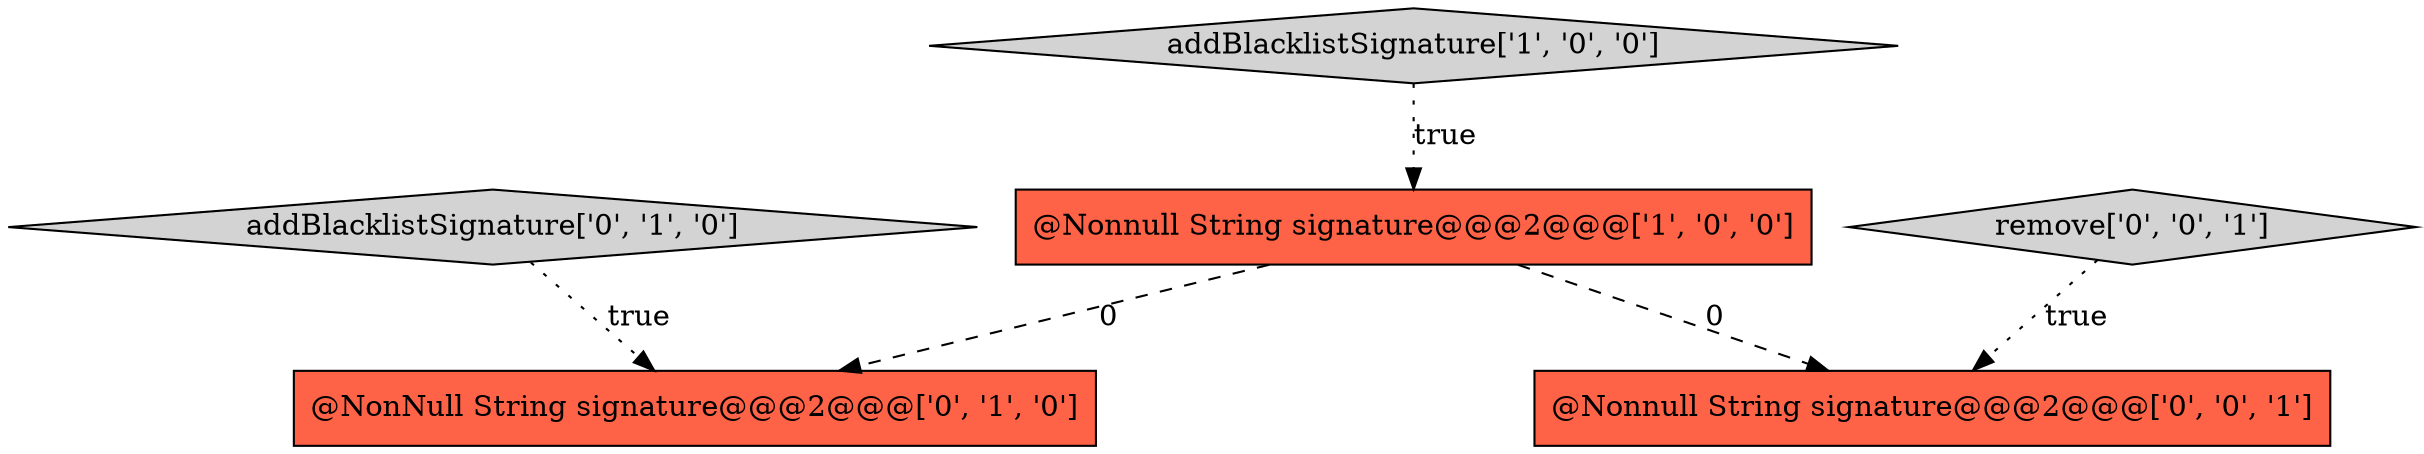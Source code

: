 digraph {
0 [style = filled, label = "addBlacklistSignature['1', '0', '0']", fillcolor = lightgray, shape = diamond image = "AAA0AAABBB1BBB"];
5 [style = filled, label = "remove['0', '0', '1']", fillcolor = lightgray, shape = diamond image = "AAA0AAABBB3BBB"];
3 [style = filled, label = "@NonNull String signature@@@2@@@['0', '1', '0']", fillcolor = tomato, shape = box image = "AAA1AAABBB2BBB"];
1 [style = filled, label = "@Nonnull String signature@@@2@@@['1', '0', '0']", fillcolor = tomato, shape = box image = "AAA1AAABBB1BBB"];
2 [style = filled, label = "addBlacklistSignature['0', '1', '0']", fillcolor = lightgray, shape = diamond image = "AAA0AAABBB2BBB"];
4 [style = filled, label = "@Nonnull String signature@@@2@@@['0', '0', '1']", fillcolor = tomato, shape = box image = "AAA0AAABBB3BBB"];
2->3 [style = dotted, label="true"];
1->4 [style = dashed, label="0"];
1->3 [style = dashed, label="0"];
5->4 [style = dotted, label="true"];
0->1 [style = dotted, label="true"];
}
